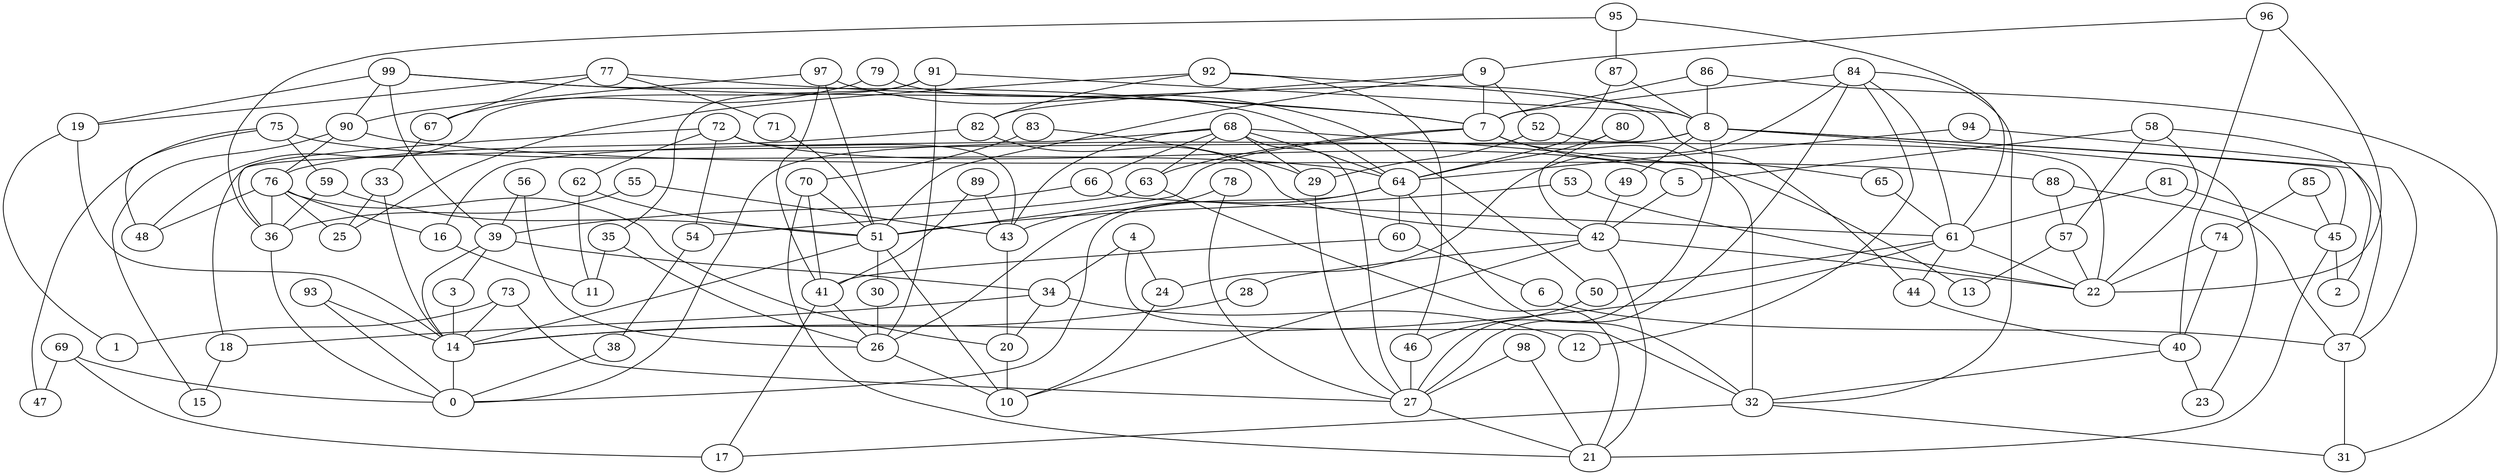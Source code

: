 digraph GG_graph {

subgraph G_graph {
edge [color = black]
"18" -> "15" [dir = none]
"73" -> "1" [dir = none]
"73" -> "27" [dir = none]
"73" -> "14" [dir = none]
"7" -> "63" [dir = none]
"7" -> "65" [dir = none]
"7" -> "32" [dir = none]
"7" -> "51" [dir = none]
"65" -> "61" [dir = none]
"14" -> "0" [dir = none]
"93" -> "14" [dir = none]
"93" -> "0" [dir = none]
"94" -> "64" [dir = none]
"94" -> "37" [dir = none]
"72" -> "5" [dir = none]
"72" -> "62" [dir = none]
"72" -> "54" [dir = none]
"72" -> "43" [dir = none]
"72" -> "36" [dir = none]
"75" -> "59" [dir = none]
"75" -> "64" [dir = none]
"75" -> "47" [dir = none]
"75" -> "48" [dir = none]
"38" -> "0" [dir = none]
"61" -> "14" [dir = none]
"61" -> "50" [dir = none]
"61" -> "44" [dir = none]
"61" -> "22" [dir = none]
"80" -> "42" [dir = none]
"80" -> "64" [dir = none]
"4" -> "24" [dir = none]
"4" -> "34" [dir = none]
"4" -> "32" [dir = none]
"32" -> "31" [dir = none]
"32" -> "17" [dir = none]
"16" -> "11" [dir = none]
"82" -> "76" [dir = none]
"82" -> "42" [dir = none]
"9" -> "52" [dir = none]
"9" -> "7" [dir = none]
"9" -> "82" [dir = none]
"9" -> "51" [dir = none]
"36" -> "0" [dir = none]
"51" -> "14" [dir = none]
"51" -> "10" [dir = none]
"51" -> "30" [dir = none]
"20" -> "10" [dir = none]
"86" -> "7" [dir = none]
"86" -> "31" [dir = none]
"55" -> "43" [dir = none]
"55" -> "36" [dir = none]
"62" -> "51" [dir = none]
"62" -> "11" [dir = none]
"3" -> "14" [dir = none]
"71" -> "51" [dir = none]
"92" -> "25" [dir = none]
"92" -> "82" [dir = none]
"92" -> "8" [dir = none]
"92" -> "46" [dir = none]
"34" -> "20" [dir = none]
"34" -> "18" [dir = none]
"34" -> "12" [dir = none]
"85" -> "74" [dir = none]
"85" -> "45" [dir = none]
"53" -> "51" [dir = none]
"53" -> "22" [dir = none]
"68" -> "66" [dir = none]
"68" -> "16" [dir = none]
"68" -> "27" [dir = none]
"68" -> "43" [dir = none]
"68" -> "64" [dir = none]
"68" -> "29" [dir = none]
"68" -> "63" [dir = none]
"68" -> "13" [dir = none]
"40" -> "23" [dir = none]
"40" -> "32" [dir = none]
"26" -> "10" [dir = none]
"50" -> "46" [dir = none]
"59" -> "51" [dir = none]
"59" -> "36" [dir = none]
"67" -> "33" [dir = none]
"24" -> "10" [dir = none]
"90" -> "76" [dir = none]
"90" -> "15" [dir = none]
"90" -> "88" [dir = none]
"76" -> "48" [dir = none]
"76" -> "16" [dir = none]
"76" -> "36" [dir = none]
"76" -> "20" [dir = none]
"76" -> "25" [dir = none]
"88" -> "37" [dir = none]
"88" -> "57" [dir = none]
"39" -> "3" [dir = none]
"39" -> "14" [dir = none]
"39" -> "34" [dir = none]
"98" -> "27" [dir = none]
"98" -> "21" [dir = none]
"89" -> "43" [dir = none]
"89" -> "41" [dir = none]
"81" -> "61" [dir = none]
"81" -> "45" [dir = none]
"19" -> "14" [dir = none]
"19" -> "1" [dir = none]
"69" -> "47" [dir = none]
"69" -> "0" [dir = none]
"69" -> "17" [dir = none]
"95" -> "36" [dir = none]
"95" -> "61" [dir = none]
"95" -> "87" [dir = none]
"37" -> "31" [dir = none]
"46" -> "27" [dir = none]
"79" -> "67" [dir = none]
"79" -> "44" [dir = none]
"56" -> "26" [dir = none]
"56" -> "39" [dir = none]
"99" -> "7" [dir = none]
"99" -> "64" [dir = none]
"99" -> "90" [dir = none]
"99" -> "39" [dir = none]
"99" -> "19" [dir = none]
"29" -> "27" [dir = none]
"77" -> "7" [dir = none]
"77" -> "19" [dir = none]
"77" -> "67" [dir = none]
"77" -> "71" [dir = none]
"66" -> "39" [dir = none]
"66" -> "61" [dir = none]
"70" -> "21" [dir = none]
"70" -> "51" [dir = none]
"70" -> "41" [dir = none]
"63" -> "54" [dir = none]
"84" -> "12" [dir = none]
"84" -> "24" [dir = none]
"84" -> "32" [dir = none]
"84" -> "27" [dir = none]
"84" -> "61" [dir = none]
"84" -> "7" [dir = none]
"30" -> "26" [dir = none]
"58" -> "2" [dir = none]
"58" -> "5" [dir = none]
"58" -> "22" [dir = none]
"58" -> "57" [dir = none]
"54" -> "38" [dir = none]
"74" -> "22" [dir = none]
"74" -> "40" [dir = none]
"49" -> "42" [dir = none]
"42" -> "22" [dir = none]
"42" -> "28" [dir = none]
"42" -> "21" [dir = none]
"42" -> "10" [dir = none]
"43" -> "20" [dir = none]
"96" -> "22" [dir = none]
"96" -> "9" [dir = none]
"96" -> "40" [dir = none]
"91" -> "48" [dir = none]
"91" -> "35" [dir = none]
"91" -> "26" [dir = none]
"91" -> "8" [dir = none]
"35" -> "11" [dir = none]
"35" -> "26" [dir = none]
"8" -> "18" [dir = none]
"8" -> "49" [dir = none]
"8" -> "27" [dir = none]
"8" -> "0" [dir = none]
"8" -> "45" [dir = none]
"8" -> "37" [dir = none]
"8" -> "23" [dir = none]
"83" -> "70" [dir = none]
"83" -> "29" [dir = none]
"78" -> "43" [dir = none]
"78" -> "27" [dir = none]
"44" -> "40" [dir = none]
"27" -> "21" [dir = none]
"41" -> "26" [dir = none]
"41" -> "17" [dir = none]
"28" -> "14" [dir = none]
"5" -> "42" [dir = none]
"6" -> "37" [dir = none]
"33" -> "14" [dir = none]
"33" -> "25" [dir = none]
"60" -> "41" [dir = none]
"60" -> "6" [dir = none]
"97" -> "50" [dir = none]
"97" -> "51" [dir = none]
"97" -> "90" [dir = none]
"97" -> "41" [dir = none]
"45" -> "21" [dir = none]
"45" -> "2" [dir = none]
"57" -> "13" [dir = none]
"57" -> "22" [dir = none]
"87" -> "8" [dir = none]
"87" -> "64" [dir = none]
"64" -> "60" [dir = none]
"64" -> "0" [dir = none]
"64" -> "32" [dir = none]
"64" -> "26" [dir = none]
"52" -> "29" [dir = none]
"52" -> "22" [dir = none]
"86" -> "8" [dir = none]
"63" -> "21" [dir = none]
}

}
